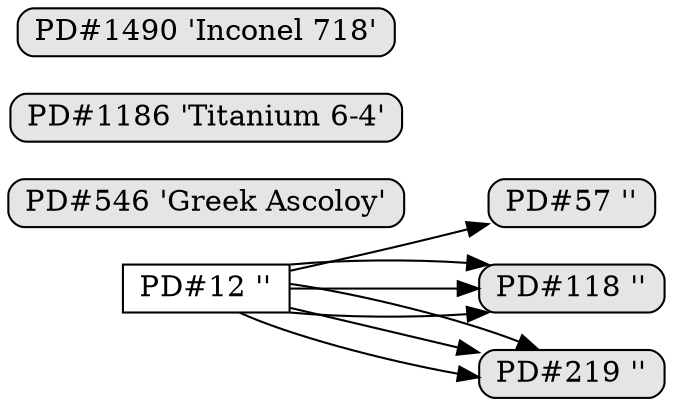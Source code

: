 digraph G {
rankdir=LR;
fixedsize=true;
node [style="rounded,filled", width=0, height=0, shape=box, fillcolor="#E5E5E5", concentrate=true];

I12 [label="PD#12 ''"];
I57 [label="PD#57 ''"];
I118 [label="PD#118 ''"];
I219 [label="PD#219 ''"];
I546 [label="PD#546 'Greek Ascoloy'"];
I1186 [label="PD#1186 'Titanium 6-4'"];
I1490 [label="PD#1490 'Inconel 718'"];

I12 -> I57;
I12 -> I118;
I12 -> I118;
I12 -> I118;
I12 -> I219;
I12 -> I219;
I12 -> I219;
I12 [shape=box, style=""];
I12 [shape=box, style=""];
I12 [shape=box, style=""];
I12 [shape=box, style=""];
I12 [shape=box, style=""];
I12 [shape=box, style=""];
I12 [shape=box, style=""];
}

